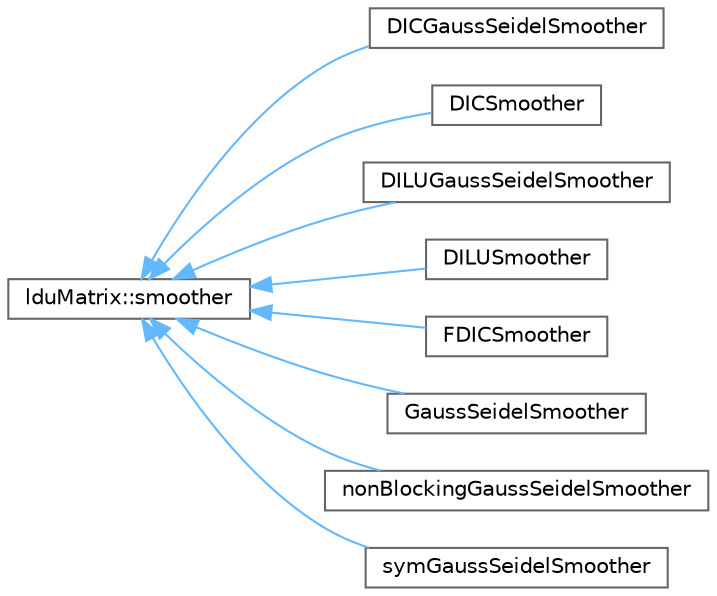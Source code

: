 digraph "Graphical Class Hierarchy"
{
 // LATEX_PDF_SIZE
  bgcolor="transparent";
  edge [fontname=Helvetica,fontsize=10,labelfontname=Helvetica,labelfontsize=10];
  node [fontname=Helvetica,fontsize=10,shape=box,height=0.2,width=0.4];
  rankdir="LR";
  Node0 [id="Node000000",label="lduMatrix::smoother",height=0.2,width=0.4,color="grey40", fillcolor="white", style="filled",URL="$classFoam_1_1lduMatrix_1_1smoother.html",tooltip=" "];
  Node0 -> Node1 [id="edge4999_Node000000_Node000001",dir="back",color="steelblue1",style="solid",tooltip=" "];
  Node1 [id="Node000001",label="DICGaussSeidelSmoother",height=0.2,width=0.4,color="grey40", fillcolor="white", style="filled",URL="$classFoam_1_1DICGaussSeidelSmoother.html",tooltip="Combined DIC/GaussSeidel smoother for symmetric matrices in which DIC smoothing is followed by GaussS..."];
  Node0 -> Node2 [id="edge5000_Node000000_Node000002",dir="back",color="steelblue1",style="solid",tooltip=" "];
  Node2 [id="Node000002",label="DICSmoother",height=0.2,width=0.4,color="grey40", fillcolor="white", style="filled",URL="$classFoam_1_1DICSmoother.html",tooltip="Simplified diagonal-based incomplete Cholesky smoother for symmetric matrices."];
  Node0 -> Node3 [id="edge5001_Node000000_Node000003",dir="back",color="steelblue1",style="solid",tooltip=" "];
  Node3 [id="Node000003",label="DILUGaussSeidelSmoother",height=0.2,width=0.4,color="grey40", fillcolor="white", style="filled",URL="$classFoam_1_1DILUGaussSeidelSmoother.html",tooltip="Combined DILU/GaussSeidel smoother for asymmetric matrices in which DILU smoothing is followed by Gau..."];
  Node0 -> Node4 [id="edge5002_Node000000_Node000004",dir="back",color="steelblue1",style="solid",tooltip=" "];
  Node4 [id="Node000004",label="DILUSmoother",height=0.2,width=0.4,color="grey40", fillcolor="white", style="filled",URL="$classFoam_1_1DILUSmoother.html",tooltip="Simplified diagonal-based incomplete LU smoother for asymmetric matrices."];
  Node0 -> Node5 [id="edge5003_Node000000_Node000005",dir="back",color="steelblue1",style="solid",tooltip=" "];
  Node5 [id="Node000005",label="FDICSmoother",height=0.2,width=0.4,color="grey40", fillcolor="white", style="filled",URL="$classFoam_1_1FDICSmoother.html",tooltip="Simplified diagonal-based incomplete Cholesky smoother for symmetric matrices."];
  Node0 -> Node6 [id="edge5004_Node000000_Node000006",dir="back",color="steelblue1",style="solid",tooltip=" "];
  Node6 [id="Node000006",label="GaussSeidelSmoother",height=0.2,width=0.4,color="grey40", fillcolor="white", style="filled",URL="$classFoam_1_1GaussSeidelSmoother.html",tooltip="A lduMatrix::smoother for Gauss-Seidel."];
  Node0 -> Node7 [id="edge5005_Node000000_Node000007",dir="back",color="steelblue1",style="solid",tooltip=" "];
  Node7 [id="Node000007",label="nonBlockingGaussSeidelSmoother",height=0.2,width=0.4,color="grey40", fillcolor="white", style="filled",URL="$classFoam_1_1nonBlockingGaussSeidelSmoother.html",tooltip="Variant of gaussSeidelSmoother that expects processor boundary cells to be sorted last and so can blo..."];
  Node0 -> Node8 [id="edge5006_Node000000_Node000008",dir="back",color="steelblue1",style="solid",tooltip=" "];
  Node8 [id="Node000008",label="symGaussSeidelSmoother",height=0.2,width=0.4,color="grey40", fillcolor="white", style="filled",URL="$classFoam_1_1symGaussSeidelSmoother.html",tooltip="A lduMatrix::smoother for symmetric Gauss-Seidel."];
}
